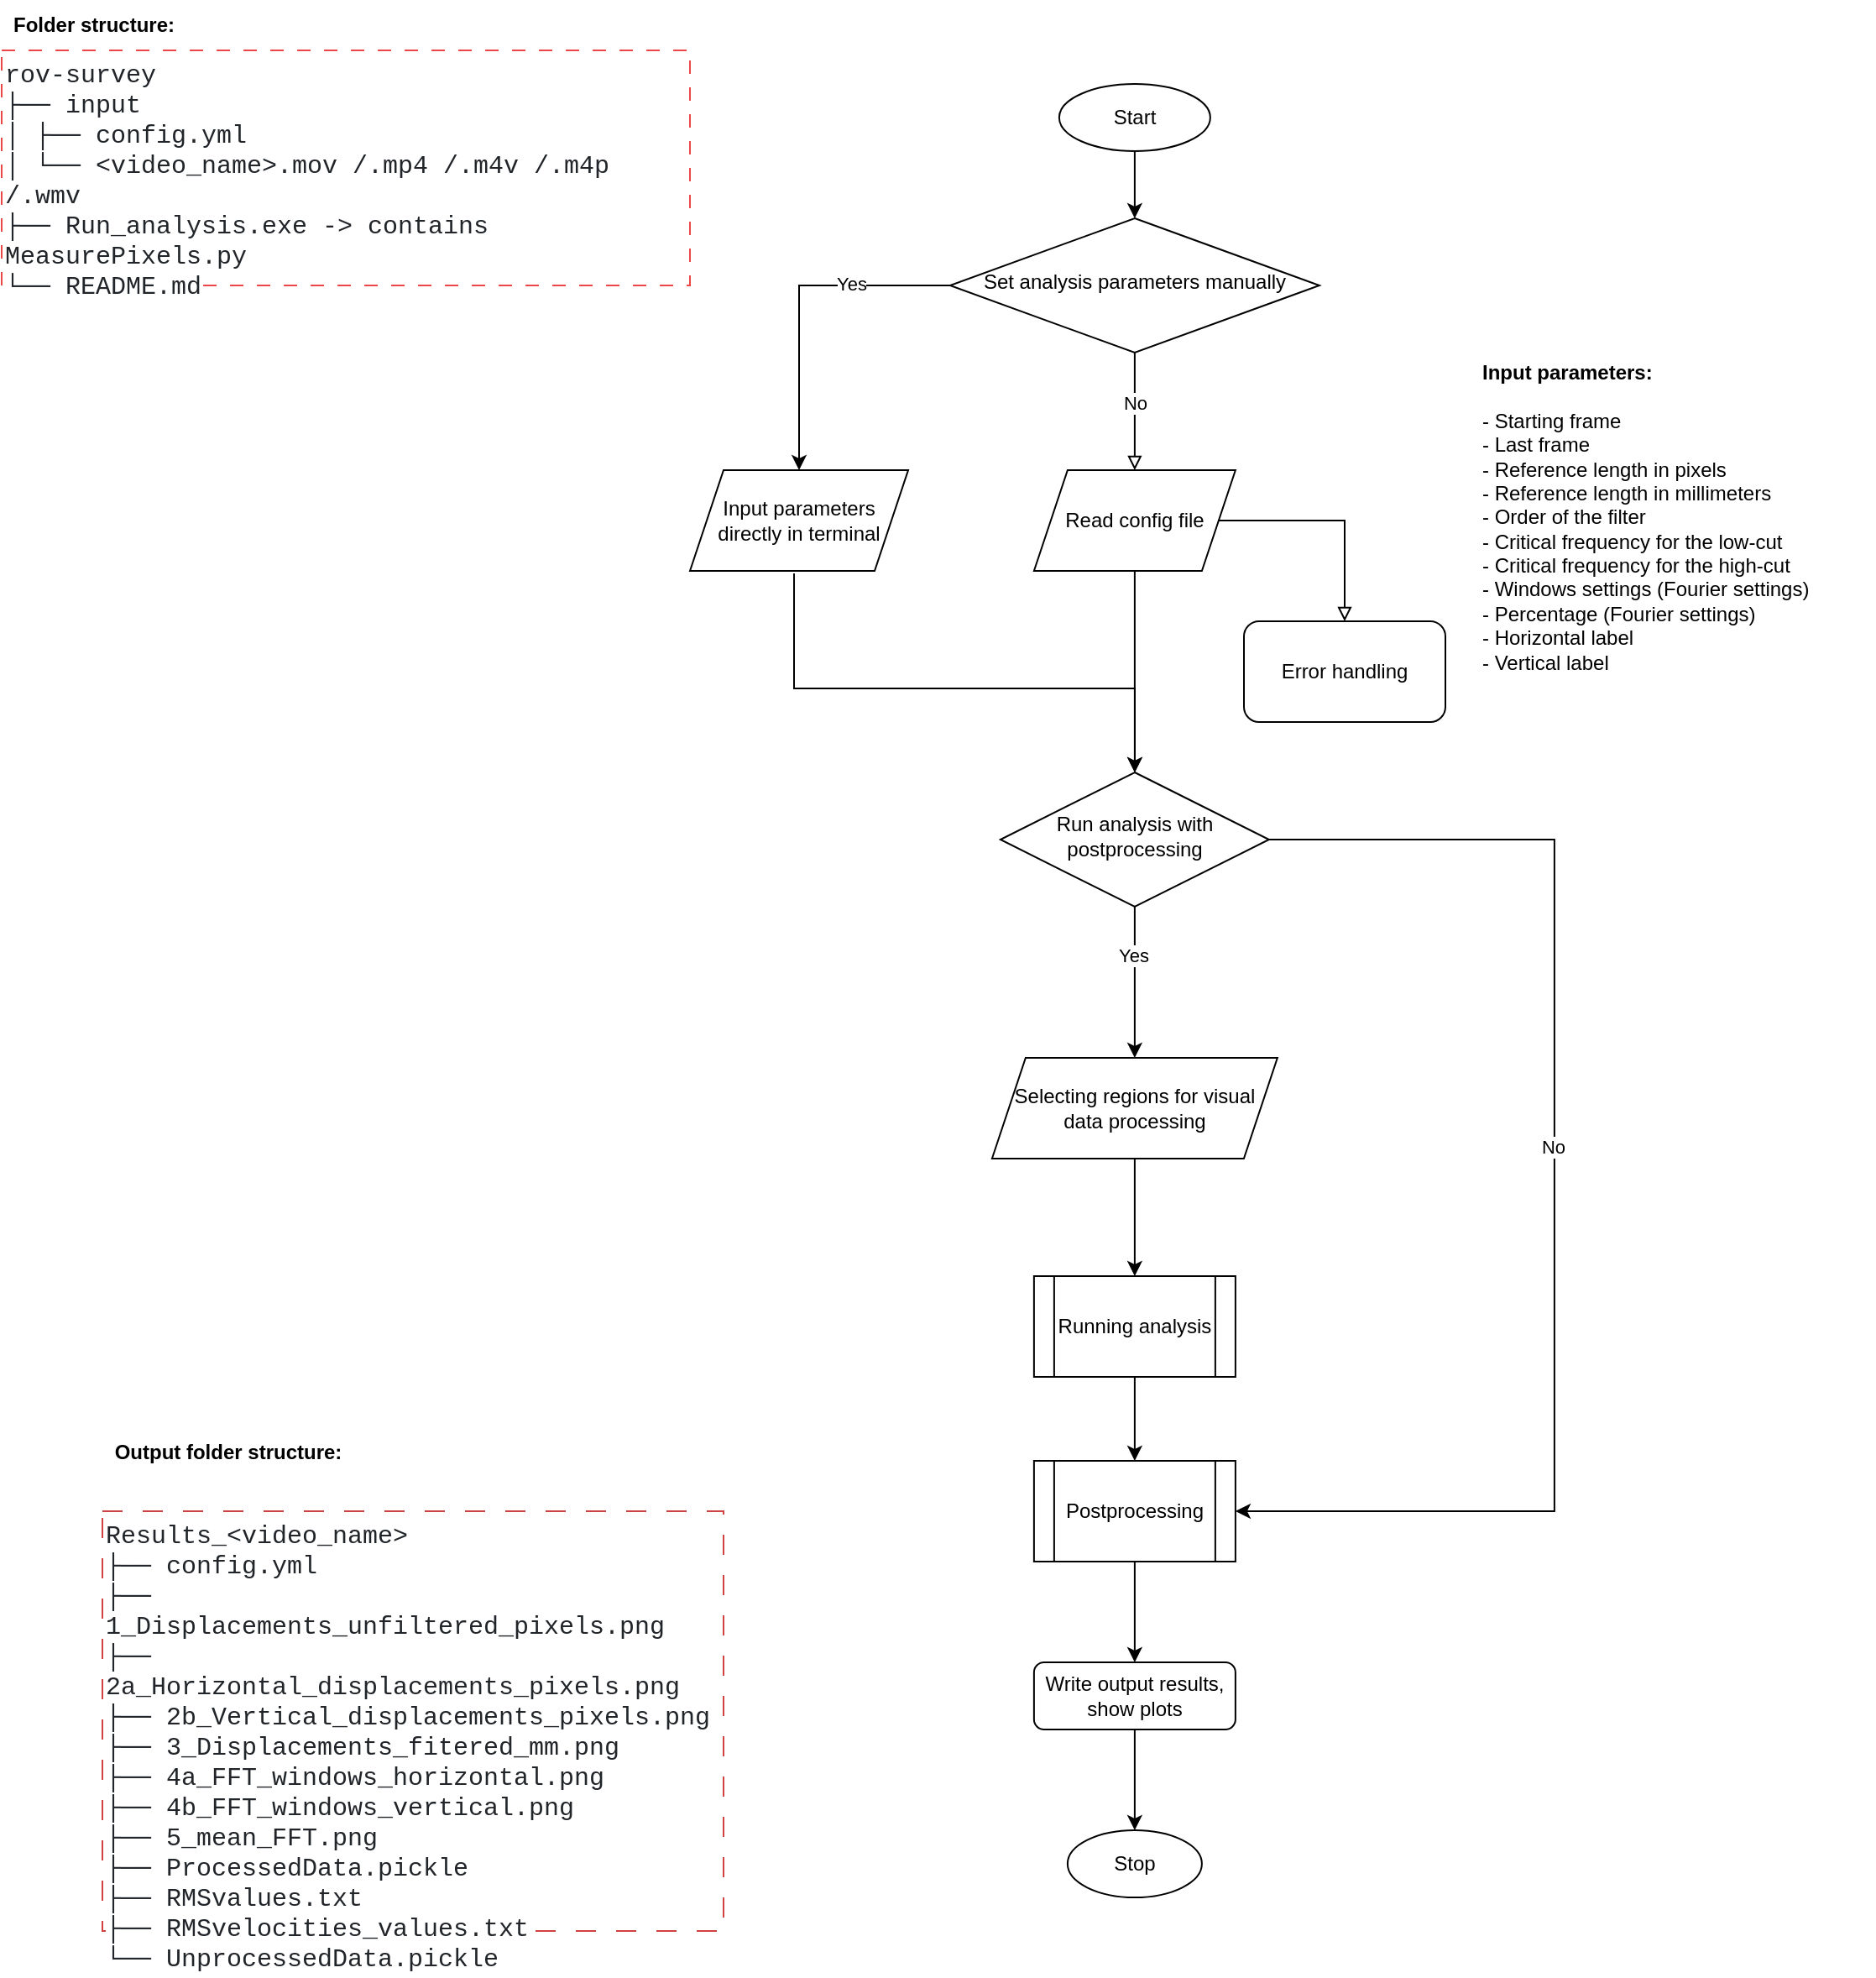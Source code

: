 <mxfile version="21.6.1" type="github">
  <diagram id="C5RBs43oDa-KdzZeNtuy" name="Page-1">
    <mxGraphModel dx="1323" dy="1512" grid="1" gridSize="10" guides="1" tooltips="1" connect="1" arrows="1" fold="1" page="1" pageScale="1" pageWidth="827" pageHeight="1169" math="0" shadow="0">
      <root>
        <mxCell id="WIyWlLk6GJQsqaUBKTNV-0" />
        <mxCell id="WIyWlLk6GJQsqaUBKTNV-1" parent="WIyWlLk6GJQsqaUBKTNV-0" />
        <mxCell id="3gCZqKBASgWrl0syq8tZ-24" style="edgeStyle=orthogonalEdgeStyle;rounded=0;orthogonalLoop=1;jettySize=auto;html=1;entryX=0.5;entryY=0;entryDx=0;entryDy=0;" parent="WIyWlLk6GJQsqaUBKTNV-1" source="WIyWlLk6GJQsqaUBKTNV-6" target="3gCZqKBASgWrl0syq8tZ-14" edge="1">
          <mxGeometry relative="1" as="geometry" />
        </mxCell>
        <mxCell id="3gCZqKBASgWrl0syq8tZ-27" value="Yes" style="edgeLabel;html=1;align=center;verticalAlign=middle;resizable=0;points=[];" parent="3gCZqKBASgWrl0syq8tZ-24" vertex="1" connectable="0">
          <mxGeometry x="-0.37" y="-1" relative="1" as="geometry">
            <mxPoint as="offset" />
          </mxGeometry>
        </mxCell>
        <mxCell id="3gCZqKBASgWrl0syq8tZ-25" style="edgeStyle=orthogonalEdgeStyle;rounded=0;orthogonalLoop=1;jettySize=auto;html=1;entryX=1;entryY=0.5;entryDx=0;entryDy=0;" parent="WIyWlLk6GJQsqaUBKTNV-1" source="WIyWlLk6GJQsqaUBKTNV-6" target="3gCZqKBASgWrl0syq8tZ-22" edge="1">
          <mxGeometry relative="1" as="geometry">
            <Array as="points">
              <mxPoint x="614.94" y="510" />
              <mxPoint x="614.94" y="910" />
            </Array>
          </mxGeometry>
        </mxCell>
        <mxCell id="3gCZqKBASgWrl0syq8tZ-26" value="No" style="edgeLabel;html=1;align=center;verticalAlign=middle;resizable=0;points=[];" parent="3gCZqKBASgWrl0syq8tZ-25" vertex="1" connectable="0">
          <mxGeometry x="-0.073" y="-1" relative="1" as="geometry">
            <mxPoint as="offset" />
          </mxGeometry>
        </mxCell>
        <mxCell id="WIyWlLk6GJQsqaUBKTNV-6" value="Run analysis with postprocessing" style="rhombus;whiteSpace=wrap;html=1;shadow=0;fontFamily=Helvetica;fontSize=12;align=center;strokeWidth=1;spacing=6;spacingTop=-4;" parent="WIyWlLk6GJQsqaUBKTNV-1" vertex="1">
          <mxGeometry x="284.94" y="470" width="160" height="80" as="geometry" />
        </mxCell>
        <mxCell id="3gCZqKBASgWrl0syq8tZ-8" style="edgeStyle=orthogonalEdgeStyle;rounded=0;orthogonalLoop=1;jettySize=auto;html=1;endArrow=block;endFill=0;" parent="WIyWlLk6GJQsqaUBKTNV-1" source="WIyWlLk6GJQsqaUBKTNV-10" target="3gCZqKBASgWrl0syq8tZ-3" edge="1">
          <mxGeometry relative="1" as="geometry" />
        </mxCell>
        <mxCell id="3gCZqKBASgWrl0syq8tZ-42" value="No" style="edgeLabel;html=1;align=center;verticalAlign=middle;resizable=0;points=[];" parent="3gCZqKBASgWrl0syq8tZ-8" vertex="1" connectable="0">
          <mxGeometry x="-0.143" relative="1" as="geometry">
            <mxPoint as="offset" />
          </mxGeometry>
        </mxCell>
        <mxCell id="3gCZqKBASgWrl0syq8tZ-31" style="edgeStyle=orthogonalEdgeStyle;rounded=0;orthogonalLoop=1;jettySize=auto;html=1;" parent="WIyWlLk6GJQsqaUBKTNV-1" source="WIyWlLk6GJQsqaUBKTNV-10" target="3gCZqKBASgWrl0syq8tZ-32" edge="1">
          <mxGeometry relative="1" as="geometry">
            <mxPoint x="159.999" y="290" as="targetPoint" />
          </mxGeometry>
        </mxCell>
        <mxCell id="3gCZqKBASgWrl0syq8tZ-43" value="Yes" style="edgeLabel;html=1;align=center;verticalAlign=middle;resizable=0;points=[];" parent="3gCZqKBASgWrl0syq8tZ-31" vertex="1" connectable="0">
          <mxGeometry x="-0.411" y="-1" relative="1" as="geometry">
            <mxPoint as="offset" />
          </mxGeometry>
        </mxCell>
        <mxCell id="WIyWlLk6GJQsqaUBKTNV-10" value="Set analysis parameters manually" style="rhombus;whiteSpace=wrap;html=1;shadow=0;fontFamily=Helvetica;fontSize=12;align=center;strokeWidth=1;spacing=6;spacingTop=-4;" parent="WIyWlLk6GJQsqaUBKTNV-1" vertex="1">
          <mxGeometry x="254.94" y="140" width="220" height="80" as="geometry" />
        </mxCell>
        <mxCell id="3gCZqKBASgWrl0syq8tZ-5" value="" style="edgeStyle=orthogonalEdgeStyle;rounded=0;orthogonalLoop=1;jettySize=auto;html=1;endArrow=block;endFill=0;" parent="WIyWlLk6GJQsqaUBKTNV-1" source="3gCZqKBASgWrl0syq8tZ-3" target="3gCZqKBASgWrl0syq8tZ-4" edge="1">
          <mxGeometry relative="1" as="geometry" />
        </mxCell>
        <mxCell id="3gCZqKBASgWrl0syq8tZ-21" style="edgeStyle=orthogonalEdgeStyle;rounded=0;orthogonalLoop=1;jettySize=auto;html=1;" parent="WIyWlLk6GJQsqaUBKTNV-1" source="3gCZqKBASgWrl0syq8tZ-3" target="WIyWlLk6GJQsqaUBKTNV-6" edge="1">
          <mxGeometry relative="1" as="geometry" />
        </mxCell>
        <mxCell id="3gCZqKBASgWrl0syq8tZ-3" value="Read config file" style="shape=parallelogram;perimeter=parallelogramPerimeter;whiteSpace=wrap;html=1;fixedSize=1;" parent="WIyWlLk6GJQsqaUBKTNV-1" vertex="1">
          <mxGeometry x="304.94" y="290" width="120" height="60" as="geometry" />
        </mxCell>
        <mxCell id="3gCZqKBASgWrl0syq8tZ-4" value="Error handling" style="rounded=1;whiteSpace=wrap;html=1;" parent="WIyWlLk6GJQsqaUBKTNV-1" vertex="1">
          <mxGeometry x="430" y="380" width="120" height="60" as="geometry" />
        </mxCell>
        <mxCell id="3gCZqKBASgWrl0syq8tZ-17" value="" style="edgeStyle=orthogonalEdgeStyle;rounded=0;orthogonalLoop=1;jettySize=auto;html=1;" parent="WIyWlLk6GJQsqaUBKTNV-1" source="3gCZqKBASgWrl0syq8tZ-14" target="3gCZqKBASgWrl0syq8tZ-16" edge="1">
          <mxGeometry relative="1" as="geometry" />
        </mxCell>
        <mxCell id="3gCZqKBASgWrl0syq8tZ-14" value="Selecting regions for visual data processing" style="shape=parallelogram;perimeter=parallelogramPerimeter;whiteSpace=wrap;html=1;fixedSize=1;" parent="WIyWlLk6GJQsqaUBKTNV-1" vertex="1">
          <mxGeometry x="279.94" y="640" width="170" height="60" as="geometry" />
        </mxCell>
        <mxCell id="3gCZqKBASgWrl0syq8tZ-28" style="edgeStyle=orthogonalEdgeStyle;rounded=0;orthogonalLoop=1;jettySize=auto;html=1;" parent="WIyWlLk6GJQsqaUBKTNV-1" source="3gCZqKBASgWrl0syq8tZ-16" target="3gCZqKBASgWrl0syq8tZ-22" edge="1">
          <mxGeometry relative="1" as="geometry" />
        </mxCell>
        <mxCell id="3gCZqKBASgWrl0syq8tZ-16" value="Running analysis" style="shape=process;whiteSpace=wrap;html=1;backgroundOutline=1;" parent="WIyWlLk6GJQsqaUBKTNV-1" vertex="1">
          <mxGeometry x="304.94" y="770" width="120" height="60" as="geometry" />
        </mxCell>
        <mxCell id="3gCZqKBASgWrl0syq8tZ-35" value="" style="edgeStyle=orthogonalEdgeStyle;rounded=0;orthogonalLoop=1;jettySize=auto;html=1;" parent="WIyWlLk6GJQsqaUBKTNV-1" source="3gCZqKBASgWrl0syq8tZ-22" target="3gCZqKBASgWrl0syq8tZ-34" edge="1">
          <mxGeometry relative="1" as="geometry" />
        </mxCell>
        <mxCell id="3gCZqKBASgWrl0syq8tZ-22" value="Postprocessing" style="shape=process;whiteSpace=wrap;html=1;backgroundOutline=1;" parent="WIyWlLk6GJQsqaUBKTNV-1" vertex="1">
          <mxGeometry x="304.94" y="880" width="120" height="60" as="geometry" />
        </mxCell>
        <mxCell id="3gCZqKBASgWrl0syq8tZ-33" style="edgeStyle=orthogonalEdgeStyle;rounded=0;orthogonalLoop=1;jettySize=auto;html=1;exitX=0.477;exitY=1.025;exitDx=0;exitDy=0;exitPerimeter=0;" parent="WIyWlLk6GJQsqaUBKTNV-1" source="3gCZqKBASgWrl0syq8tZ-32" target="WIyWlLk6GJQsqaUBKTNV-6" edge="1">
          <mxGeometry relative="1" as="geometry">
            <mxPoint x="159.999" y="350" as="sourcePoint" />
            <Array as="points">
              <mxPoint x="162" y="420" />
              <mxPoint x="365" y="420" />
            </Array>
          </mxGeometry>
        </mxCell>
        <mxCell id="3gCZqKBASgWrl0syq8tZ-32" value="Input parameters directly in terminal" style="shape=parallelogram;perimeter=parallelogramPerimeter;whiteSpace=wrap;html=1;fixedSize=1;" parent="WIyWlLk6GJQsqaUBKTNV-1" vertex="1">
          <mxGeometry x="100" y="290" width="130" height="60" as="geometry" />
        </mxCell>
        <mxCell id="3gCZqKBASgWrl0syq8tZ-39" value="" style="edgeStyle=orthogonalEdgeStyle;rounded=0;orthogonalLoop=1;jettySize=auto;html=1;" parent="WIyWlLk6GJQsqaUBKTNV-1" source="3gCZqKBASgWrl0syq8tZ-34" target="3gCZqKBASgWrl0syq8tZ-38" edge="1">
          <mxGeometry relative="1" as="geometry" />
        </mxCell>
        <mxCell id="3gCZqKBASgWrl0syq8tZ-34" value="Write output results, show plots" style="rounded=1;whiteSpace=wrap;html=1;" parent="WIyWlLk6GJQsqaUBKTNV-1" vertex="1">
          <mxGeometry x="304.94" y="1000" width="120" height="40" as="geometry" />
        </mxCell>
        <mxCell id="3gCZqKBASgWrl0syq8tZ-38" value="Stop" style="ellipse;whiteSpace=wrap;html=1;rounded=1;" parent="WIyWlLk6GJQsqaUBKTNV-1" vertex="1">
          <mxGeometry x="324.94" y="1100" width="80" height="40" as="geometry" />
        </mxCell>
        <mxCell id="3gCZqKBASgWrl0syq8tZ-41" style="edgeStyle=orthogonalEdgeStyle;rounded=0;orthogonalLoop=1;jettySize=auto;html=1;entryX=0.5;entryY=0;entryDx=0;entryDy=0;" parent="WIyWlLk6GJQsqaUBKTNV-1" source="3gCZqKBASgWrl0syq8tZ-40" target="WIyWlLk6GJQsqaUBKTNV-10" edge="1">
          <mxGeometry relative="1" as="geometry" />
        </mxCell>
        <mxCell id="3gCZqKBASgWrl0syq8tZ-40" value="Start" style="ellipse;whiteSpace=wrap;html=1;" parent="WIyWlLk6GJQsqaUBKTNV-1" vertex="1">
          <mxGeometry x="319.94" y="60" width="90" height="40" as="geometry" />
        </mxCell>
        <mxCell id="3gCZqKBASgWrl0syq8tZ-44" value="&lt;span style=&quot;color: rgb(33, 37, 41); font-family: &amp;quot;Fira code&amp;quot;, &amp;quot;Fira Mono&amp;quot;, source-code-pro, Menlo, Monaco, Consolas, &amp;quot;Courier New&amp;quot;, monospace; font-size: 15px; font-style: normal; font-variant-ligatures: normal; font-variant-caps: normal; font-weight: 400; letter-spacing: normal; orphans: 2; text-align: left; text-indent: 0px; text-transform: none; widows: 2; word-spacing: 0px; -webkit-text-stroke-width: 0px; background-color: rgb(255, 255, 255); text-decoration-thickness: initial; text-decoration-style: initial; text-decoration-color: initial; float: none; display: inline !important;&quot;&gt;rov-survey&lt;br&gt;├── input &lt;br&gt;│   ├── config.yml&lt;br&gt;│   └── &amp;lt;video_name&amp;gt;.mov /.mp4 /.m4v /.m4p /.wmv&lt;br&gt;├── Run_analysis.exe -&amp;gt; contains MeasurePixels.py&lt;br&gt;└── README.md&lt;/span&gt;" style="text;whiteSpace=wrap;html=1;fillColor=none;strokeColor=#ec4646;dashed=1;dashPattern=8 8;" parent="WIyWlLk6GJQsqaUBKTNV-1" vertex="1">
          <mxGeometry x="-310" y="40" width="410" height="140" as="geometry" />
        </mxCell>
        <mxCell id="3gCZqKBASgWrl0syq8tZ-47" value="&lt;div style=&quot;&quot;&gt;&lt;span style=&quot;background-color: initial;&quot;&gt;&lt;b&gt;Input parameters:&amp;nbsp;&lt;/b&gt;&lt;/span&gt;&lt;/div&gt;&lt;div style=&quot;&quot;&gt;&lt;span style=&quot;background-color: initial;&quot;&gt;&lt;br&gt;&lt;/span&gt;&lt;/div&gt;&lt;div style=&quot;&quot;&gt;&lt;span style=&quot;background-color: initial;&quot;&gt;- Starting frame&lt;/span&gt;&lt;/div&gt;&lt;div style=&quot;&quot;&gt;&lt;span style=&quot;background-color: initial;&quot;&gt;- Last frame&lt;/span&gt;&lt;/div&gt;&lt;div style=&quot;&quot;&gt;&lt;span style=&quot;background-color: initial;&quot;&gt;- Reference length in pixels&lt;/span&gt;&lt;/div&gt;&lt;div style=&quot;&quot;&gt;&lt;span style=&quot;background-color: initial;&quot;&gt;- Reference length in millimeters&amp;nbsp;&lt;/span&gt;&lt;/div&gt;&lt;div style=&quot;&quot;&gt;- Order of the filter&lt;/div&gt;&lt;div style=&quot;&quot;&gt;- Critical frequency for the low-cut&lt;/div&gt;&lt;div style=&quot;&quot;&gt;- Critical frequency for the high-cut&lt;/div&gt;&lt;div style=&quot;&quot;&gt;&lt;div style=&quot;border-color: var(--border-color);&quot;&gt;- Windows settings (Fourier settings)&lt;/div&gt;&lt;div style=&quot;border-color: var(--border-color);&quot;&gt;- Percentage (Fourier settings)&lt;/div&gt;&lt;div style=&quot;border-color: var(--border-color);&quot;&gt;- Horizontal label&lt;/div&gt;&lt;div style=&quot;border-color: var(--border-color);&quot;&gt;- Vertical label&lt;/div&gt;&lt;/div&gt;" style="text;html=1;strokeColor=none;fillColor=none;align=left;verticalAlign=middle;whiteSpace=wrap;rounded=0;" parent="WIyWlLk6GJQsqaUBKTNV-1" vertex="1">
          <mxGeometry x="570" y="213" width="235.06" height="210" as="geometry" />
        </mxCell>
        <mxCell id="3gCZqKBASgWrl0syq8tZ-48" value="&lt;span style=&quot;color: rgb(33, 37, 41); font-family: &amp;quot;Fira code&amp;quot;, &amp;quot;Fira Mono&amp;quot;, source-code-pro, Menlo, Monaco, Consolas, &amp;quot;Courier New&amp;quot;, monospace; font-size: 15px; font-style: normal; font-variant-ligatures: normal; font-variant-caps: normal; font-weight: 400; letter-spacing: normal; orphans: 2; text-align: left; text-indent: 0px; text-transform: none; widows: 2; word-spacing: 0px; -webkit-text-stroke-width: 0px; background-color: rgb(255, 255, 255); text-decoration-thickness: initial; text-decoration-style: initial; text-decoration-color: initial; float: none; display: inline !important;&quot;&gt;Results_&amp;lt;video_name&amp;gt;&lt;br&gt;├── config.yml&lt;br&gt;├── 1_Displacements_unfiltered_pixels.png&lt;br&gt;├── 2a_Horizontal_displacements_pixels.png&lt;br&gt;├── 2b_Vertical_displacements_pixels.png&lt;br&gt;├── 3_Displacements_fitered_mm.png&lt;br&gt;├── 4a_FFT_windows_horizontal.png&lt;br&gt;├── 4b_FFT_windows_vertical.png&lt;br&gt;├── 5_mean_FFT.png&lt;br&gt;├── ProcessedData.pickle&lt;br&gt;├── RMSvalues.txt&lt;br&gt;├── RMSvelocities_values.txt&lt;br&gt;└── UnprocessedData.pickle&lt;/span&gt;" style="text;whiteSpace=wrap;html=1;strokeColor=#d24141;strokeWidth=1;dashed=1;dashPattern=12 12;" parent="WIyWlLk6GJQsqaUBKTNV-1" vertex="1">
          <mxGeometry x="-250" y="910" width="370" height="250" as="geometry" />
        </mxCell>
        <mxCell id="3gCZqKBASgWrl0syq8tZ-49" value="&lt;b&gt;Folder structure:&lt;/b&gt;" style="text;html=1;strokeColor=none;fillColor=none;align=center;verticalAlign=middle;whiteSpace=wrap;rounded=0;" parent="WIyWlLk6GJQsqaUBKTNV-1" vertex="1">
          <mxGeometry x="-310" y="10" width="110" height="30" as="geometry" />
        </mxCell>
        <mxCell id="3gCZqKBASgWrl0syq8tZ-50" value="&lt;b&gt;Output folder structure:&lt;/b&gt;" style="text;html=1;strokeColor=none;fillColor=none;align=center;verticalAlign=middle;whiteSpace=wrap;rounded=0;" parent="WIyWlLk6GJQsqaUBKTNV-1" vertex="1">
          <mxGeometry x="-250" y="860" width="150" height="30" as="geometry" />
        </mxCell>
      </root>
    </mxGraphModel>
  </diagram>
</mxfile>
